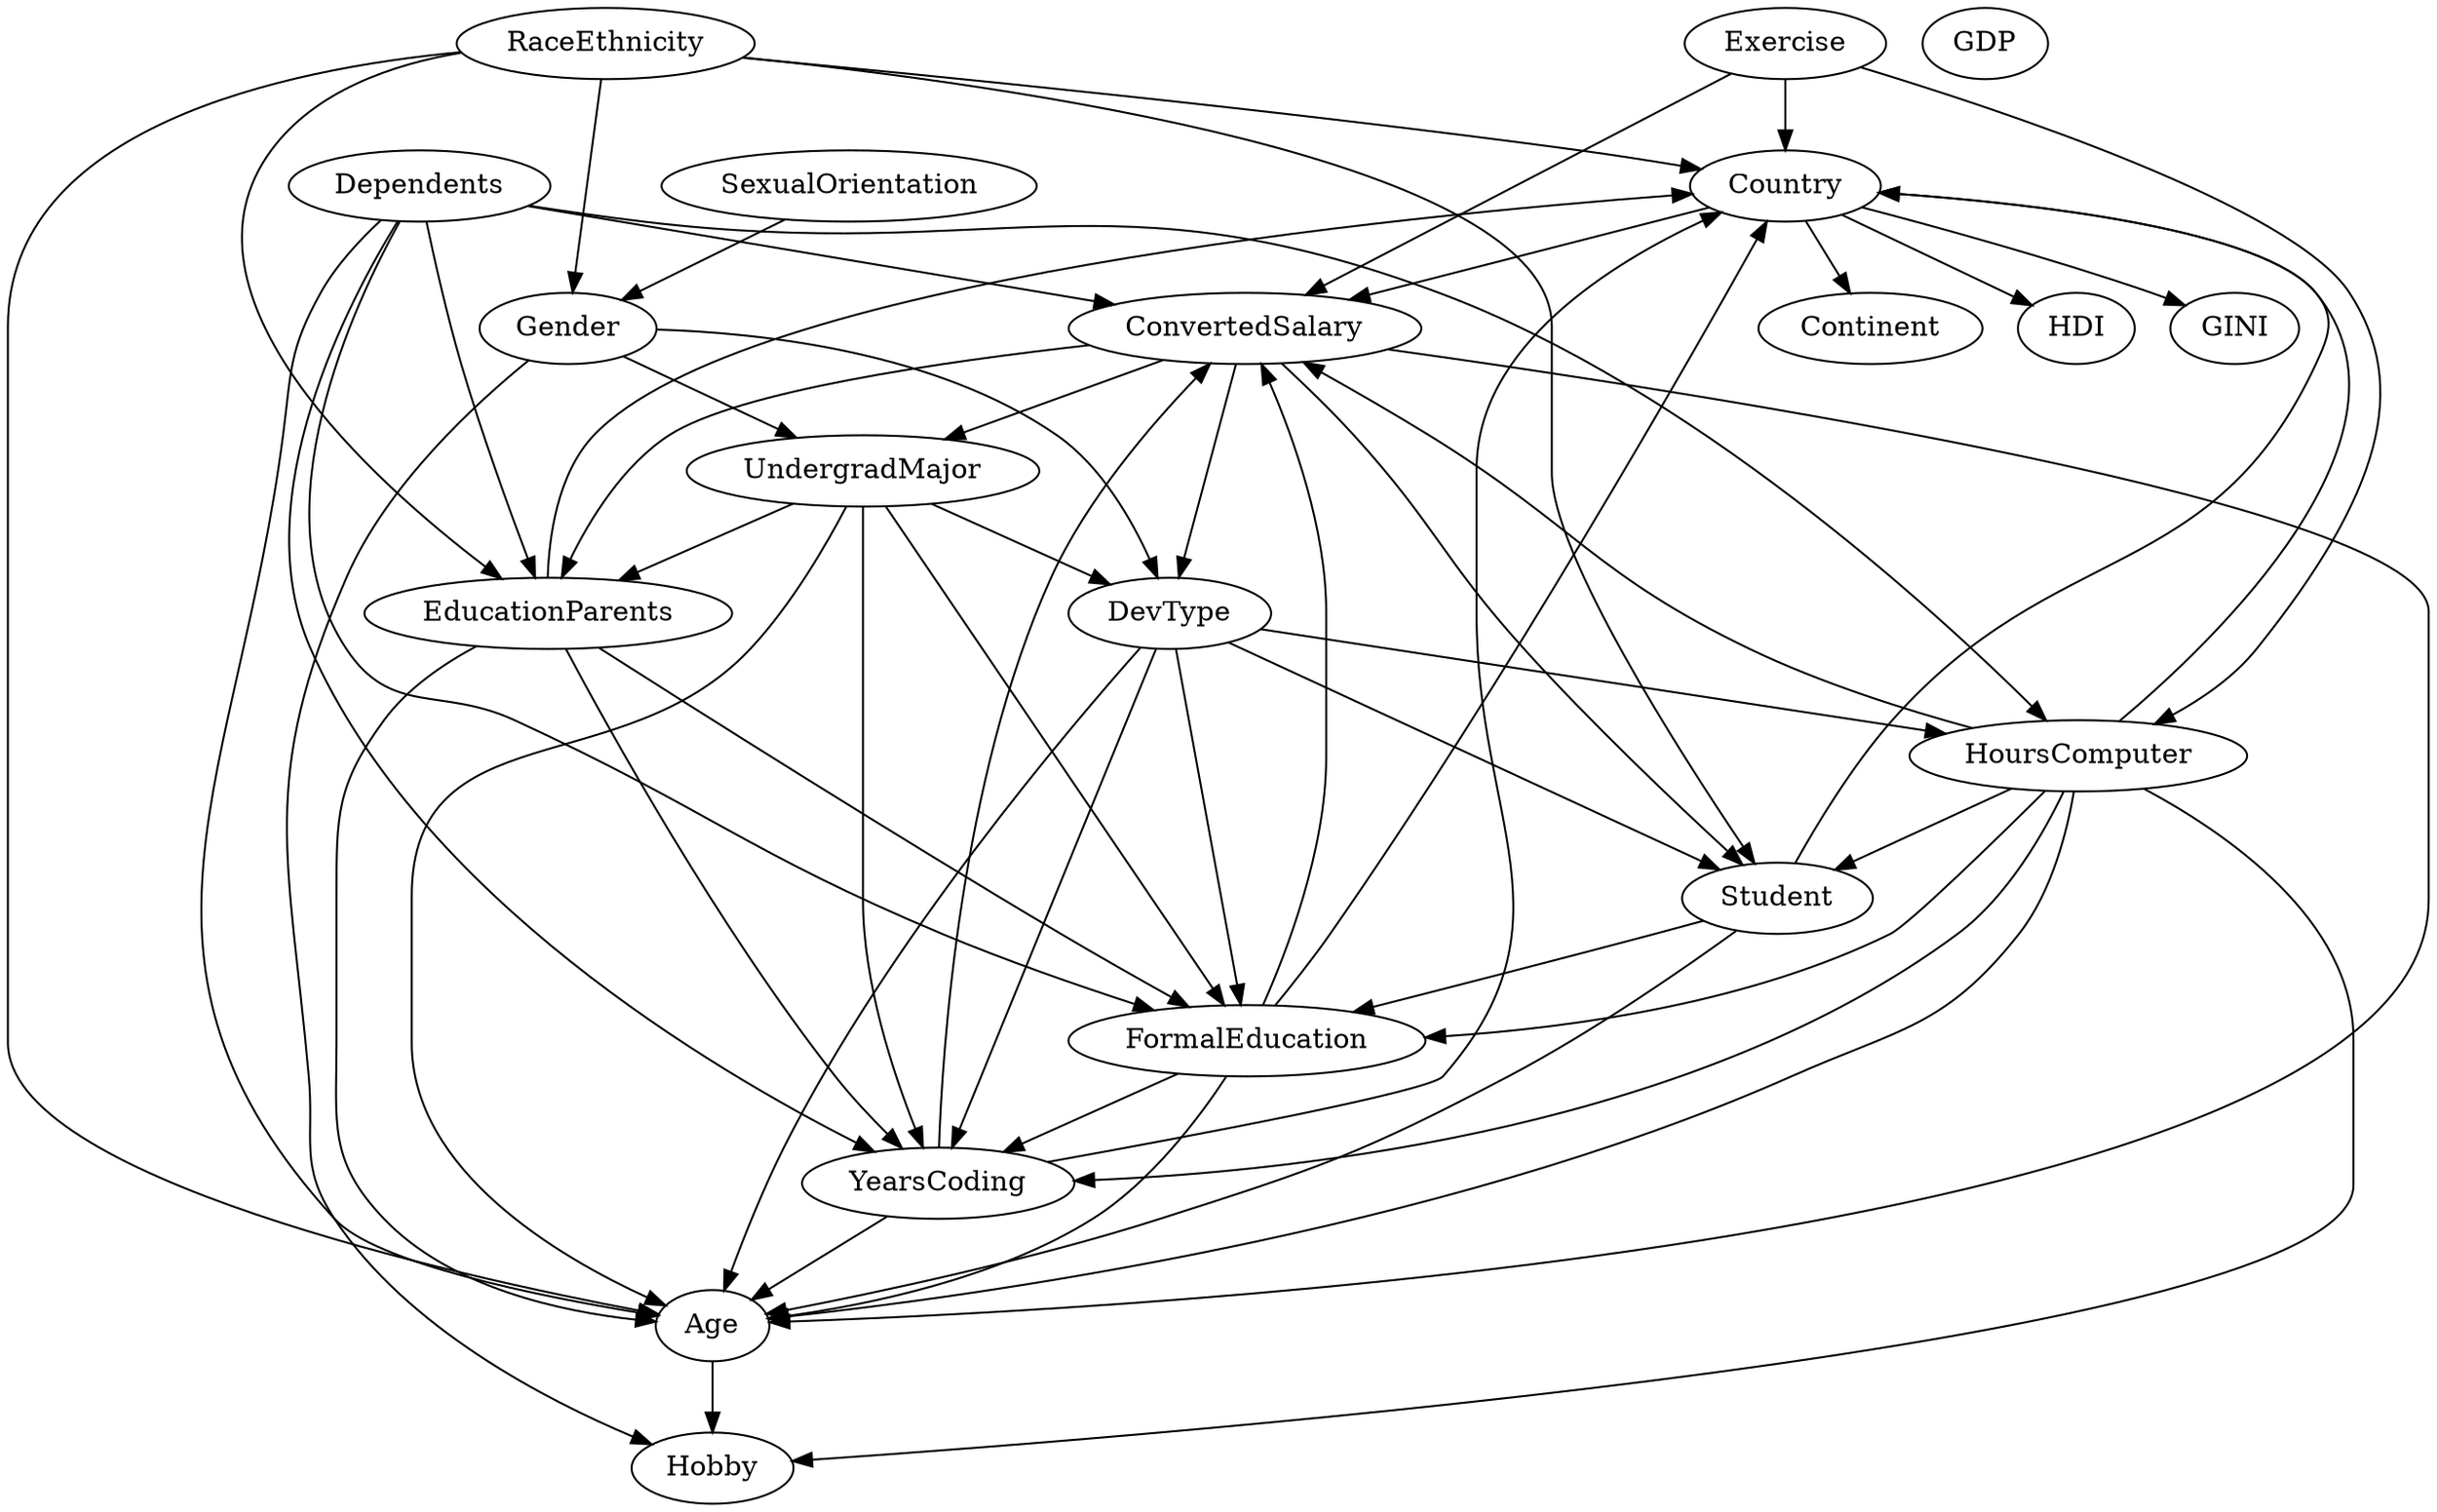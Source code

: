 digraph SO_PC_CHISQ_DAG {
	graph [bb="0,0,0,0"];
	node [label="\N"];
	Country -> Continent;
	Country -> ConvertedSalary;
	Country -> HDI;
	Country -> GINI;
	Student -> Country;
	Student -> FormalEducation;
	Student -> Age;
	FormalEducation -> Country;
	FormalEducation -> YearsCoding;
	FormalEducation -> Age;
	FormalEducation -> ConvertedSalary;
	UndergradMajor -> FormalEducation;
	UndergradMajor -> DevType;
	UndergradMajor -> YearsCoding;
	UndergradMajor -> EducationParents;
	UndergradMajor -> Age;
	DevType -> Student;
	DevType -> FormalEducation;
	DevType -> YearsCoding;
	DevType -> HoursComputer;
	DevType -> Age;
	YearsCoding -> Country;
	YearsCoding -> Age;
	YearsCoding -> ConvertedSalary;
	HoursComputer -> Hobby;
	HoursComputer -> Country;
	HoursComputer -> Student;
	HoursComputer -> FormalEducation;
	HoursComputer -> YearsCoding;
	HoursComputer -> Age;
	HoursComputer -> ConvertedSalary;
	Exercise -> Country;
	Exercise -> HoursComputer;
	Exercise -> ConvertedSalary;
	Gender -> Hobby;
	Gender -> UndergradMajor;
	Gender -> DevType;
	SexualOrientation -> Gender;
	EducationParents -> Country;
	EducationParents -> FormalEducation;
	EducationParents -> YearsCoding;
	EducationParents -> Age;
	RaceEthnicity -> Country;
	RaceEthnicity -> Student;
	RaceEthnicity -> Gender;
	RaceEthnicity -> EducationParents;
	RaceEthnicity -> Age;
	Dependents -> FormalEducation;
	Dependents -> YearsCoding;
	Dependents -> HoursComputer;
	Dependents -> EducationParents;
	Dependents -> Age;
	Dependents -> ConvertedSalary;
	Age -> Hobby;
	ConvertedSalary -> Student;
	ConvertedSalary -> UndergradMajor;
	ConvertedSalary -> DevType;
	ConvertedSalary -> EducationParents;
	ConvertedSalary -> Age;
	GDP;
}